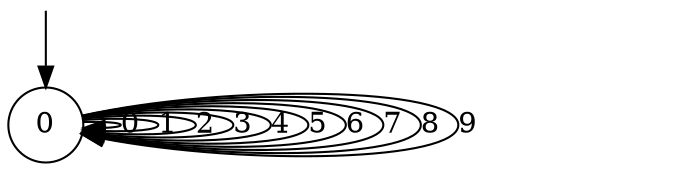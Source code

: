 digraph g {

	s0 [shape="circle" label="0"];
	s0 -> s0 [label="0"];
	s0 -> s0 [label="1"];
	s0 -> s0 [label="2"];
	s0 -> s0 [label="3"];
	s0 -> s0 [label="4"];
	s0 -> s0 [label="5"];
	s0 -> s0 [label="6"];
	s0 -> s0 [label="7"];
	s0 -> s0 [label="8"];
	s0 -> s0 [label="9"];

__start0 [label="" shape="none" width="0" height="0"];
__start0 -> s0;

}
